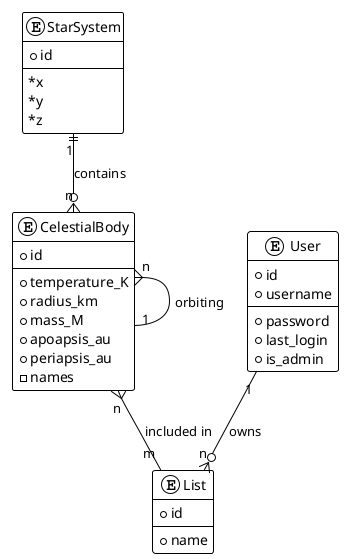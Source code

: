 @startuml er_diagram
!theme plain

entity "StarSystem" {
  *id
  --
  *x
  *y
  *z
}

entity "CelestialBody" {
  *id
  --
  *temperature_K
  *radius_km
  *mass_M
  *apoapsis_au
  *periapsis_au
  -names
}

entity "User" {
  *id
  *username
  --
  *password
  *last_login
  *is_admin
}

entity "List" {
  *id
  --
  *name
}

StarSystem "1" ||--o{ "n" CelestialBody : "contains"
User "1" --o{ "n" List : "owns"
CelestialBody "n" }-- "m" List : "included in"
CelestialBody "n" }-- "1" CelestialBody : "orbiting"

@enduml
